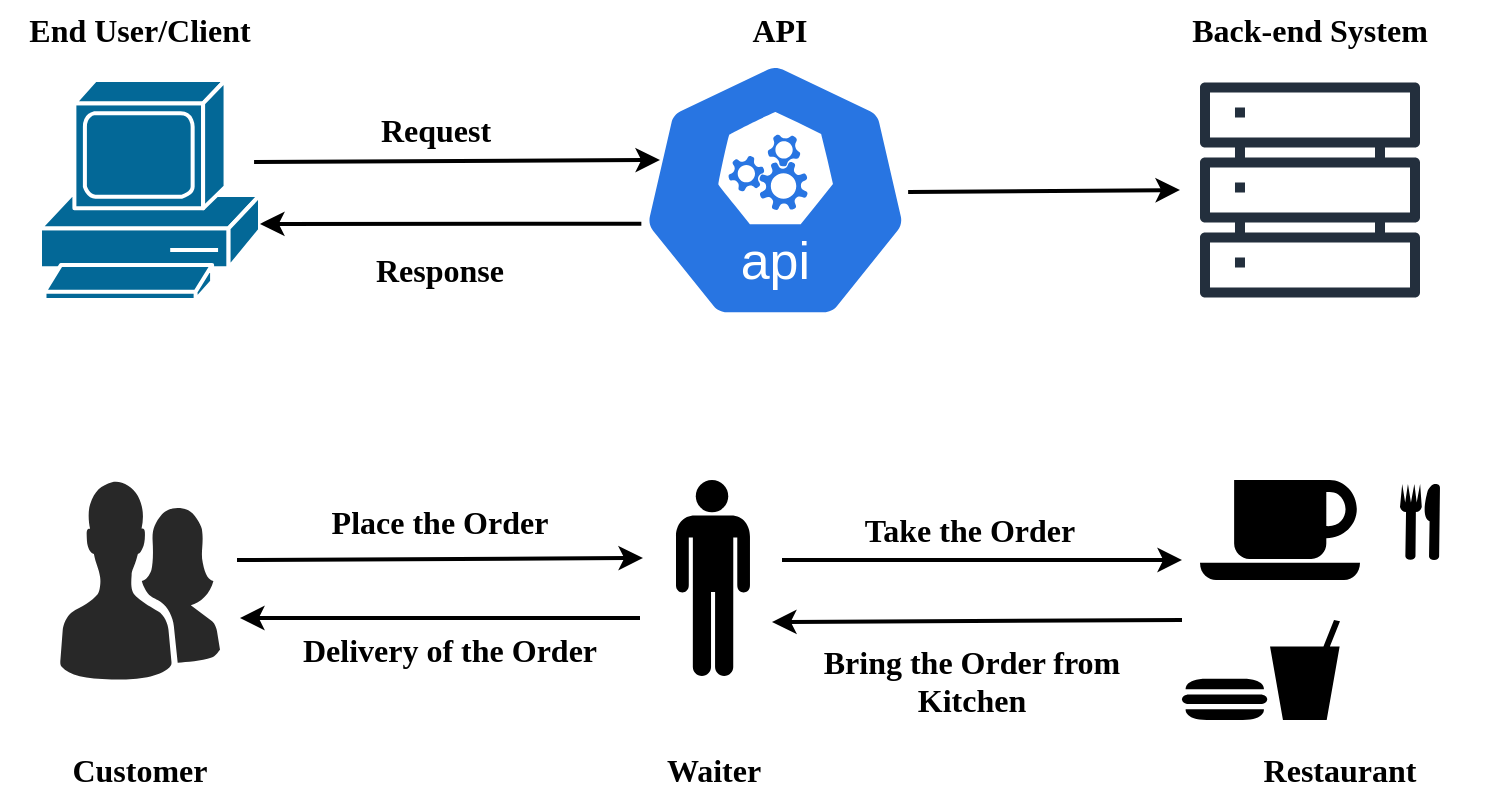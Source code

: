 <mxfile version="24.7.6">
  <diagram name="Page-1" id="e6x3UrIEAg-zx1S_uiJp">
    <mxGraphModel dx="880" dy="434" grid="1" gridSize="10" guides="1" tooltips="1" connect="1" arrows="1" fold="1" page="1" pageScale="1" pageWidth="850" pageHeight="1100" math="0" shadow="0">
      <root>
        <mxCell id="0" />
        <mxCell id="1" parent="0" />
        <mxCell id="Myf7jaz1II2UnpfCdi-W-1" value="" style="shape=mxgraph.cisco.computers_and_peripherals.pc;html=1;pointerEvents=1;dashed=0;fillColor=#036897;strokeColor=#ffffff;strokeWidth=2;verticalLabelPosition=bottom;verticalAlign=top;align=center;outlineConnect=0;" vertex="1" parent="1">
          <mxGeometry x="70" y="160" width="110" height="110" as="geometry" />
        </mxCell>
        <mxCell id="Myf7jaz1II2UnpfCdi-W-2" value="" style="aspect=fixed;sketch=0;html=1;dashed=0;whitespace=wrap;verticalLabelPosition=bottom;verticalAlign=top;fillColor=#2875E2;strokeColor=#ffffff;points=[[0.005,0.63,0],[0.1,0.2,0],[0.9,0.2,0],[0.5,0,0],[0.995,0.63,0],[0.72,0.99,0],[0.5,1,0],[0.28,0.99,0]];shape=mxgraph.kubernetes.icon2;kubernetesLabel=1;prIcon=api" vertex="1" parent="1">
          <mxGeometry x="370" y="150" width="135.42" height="130" as="geometry" />
        </mxCell>
        <mxCell id="Myf7jaz1II2UnpfCdi-W-3" value="" style="sketch=0;outlineConnect=0;fontColor=#232F3E;gradientColor=none;fillColor=#232F3D;strokeColor=none;dashed=0;verticalLabelPosition=bottom;verticalAlign=top;align=center;html=1;fontSize=12;fontStyle=0;aspect=fixed;pointerEvents=1;shape=mxgraph.aws4.servers;" vertex="1" parent="1">
          <mxGeometry x="650" y="160" width="110" height="110" as="geometry" />
        </mxCell>
        <mxCell id="Myf7jaz1II2UnpfCdi-W-5" value="" style="endArrow=classic;html=1;rounded=0;exitX=0.973;exitY=0.373;exitDx=0;exitDy=0;exitPerimeter=0;strokeWidth=2;" edge="1" parent="1" source="Myf7jaz1II2UnpfCdi-W-1">
          <mxGeometry width="50" height="50" relative="1" as="geometry">
            <mxPoint x="190" y="200" as="sourcePoint" />
            <mxPoint x="380" y="200" as="targetPoint" />
          </mxGeometry>
        </mxCell>
        <mxCell id="Myf7jaz1II2UnpfCdi-W-6" value="" style="endArrow=classic;html=1;rounded=0;exitX=0.005;exitY=0.63;exitDx=0;exitDy=0;exitPerimeter=0;strokeWidth=2;entryX=1;entryY=0.654;entryDx=0;entryDy=0;entryPerimeter=0;" edge="1" parent="1" source="Myf7jaz1II2UnpfCdi-W-2" target="Myf7jaz1II2UnpfCdi-W-1">
          <mxGeometry width="50" height="50" relative="1" as="geometry">
            <mxPoint x="130" y="381" as="sourcePoint" />
            <mxPoint x="333" y="380" as="targetPoint" />
          </mxGeometry>
        </mxCell>
        <mxCell id="Myf7jaz1II2UnpfCdi-W-7" value="&lt;font style=&quot;font-size: 16px;&quot; face=&quot;Times New Roman&quot;&gt;&lt;b&gt;Request&amp;nbsp;&lt;/b&gt;&lt;/font&gt;" style="text;html=1;align=center;verticalAlign=middle;whiteSpace=wrap;rounded=0;" vertex="1" parent="1">
          <mxGeometry x="240" y="170" width="60" height="30" as="geometry" />
        </mxCell>
        <mxCell id="Myf7jaz1II2UnpfCdi-W-8" value="&lt;font style=&quot;font-size: 16px;&quot; face=&quot;Times New Roman&quot;&gt;&lt;b&gt;Response&lt;/b&gt;&lt;/font&gt;" style="text;html=1;align=center;verticalAlign=middle;whiteSpace=wrap;rounded=0;" vertex="1" parent="1">
          <mxGeometry x="240" y="240" width="60" height="30" as="geometry" />
        </mxCell>
        <mxCell id="Myf7jaz1II2UnpfCdi-W-9" value="" style="endArrow=classic;html=1;rounded=0;exitX=0.99;exitY=0.508;exitDx=0;exitDy=0;exitPerimeter=0;strokeWidth=2;" edge="1" parent="1" source="Myf7jaz1II2UnpfCdi-W-2">
          <mxGeometry width="50" height="50" relative="1" as="geometry">
            <mxPoint x="520" y="215.5" as="sourcePoint" />
            <mxPoint x="640" y="215" as="targetPoint" />
          </mxGeometry>
        </mxCell>
        <mxCell id="Myf7jaz1II2UnpfCdi-W-10" value="&lt;font style=&quot;font-size: 16px;&quot; face=&quot;Times New Roman&quot;&gt;&lt;b&gt;Back-end System&lt;/b&gt;&lt;/font&gt;" style="text;html=1;align=center;verticalAlign=middle;whiteSpace=wrap;rounded=0;" vertex="1" parent="1">
          <mxGeometry x="635" y="120" width="140" height="30" as="geometry" />
        </mxCell>
        <mxCell id="Myf7jaz1II2UnpfCdi-W-11" value="&lt;font style=&quot;font-size: 16px;&quot; face=&quot;Times New Roman&quot;&gt;&lt;b&gt;End User/Client&lt;/b&gt;&lt;/font&gt;" style="text;html=1;align=center;verticalAlign=middle;whiteSpace=wrap;rounded=0;" vertex="1" parent="1">
          <mxGeometry x="50" y="120" width="140" height="30" as="geometry" />
        </mxCell>
        <mxCell id="Myf7jaz1II2UnpfCdi-W-12" value="&lt;font style=&quot;font-size: 16px;&quot; face=&quot;Times New Roman&quot;&gt;&lt;b&gt;API&lt;/b&gt;&lt;/font&gt;" style="text;html=1;align=center;verticalAlign=middle;whiteSpace=wrap;rounded=0;" vertex="1" parent="1">
          <mxGeometry x="370" y="120" width="140" height="30" as="geometry" />
        </mxCell>
        <mxCell id="Myf7jaz1II2UnpfCdi-W-13" value="" style="verticalLabelPosition=bottom;sketch=0;html=1;fillColor=#282828;strokeColor=none;verticalAlign=top;pointerEvents=1;align=center;shape=mxgraph.cisco_safe.people_places_things_icons.icon2;" vertex="1" parent="1">
          <mxGeometry x="80" y="360" width="80" height="100" as="geometry" />
        </mxCell>
        <mxCell id="Myf7jaz1II2UnpfCdi-W-15" value="" style="shape=mxgraph.signs.people.man_1;html=1;pointerEvents=1;fillColor=#000000;strokeColor=none;verticalLabelPosition=bottom;verticalAlign=top;align=center;" vertex="1" parent="1">
          <mxGeometry x="388" y="360" width="37" height="98" as="geometry" />
        </mxCell>
        <mxCell id="Myf7jaz1II2UnpfCdi-W-16" value="" style="shape=mxgraph.signs.food.coffee;html=1;pointerEvents=1;fillColor=#000000;strokeColor=none;verticalLabelPosition=bottom;verticalAlign=top;align=center;" vertex="1" parent="1">
          <mxGeometry x="650" y="360" width="80" height="50" as="geometry" />
        </mxCell>
        <mxCell id="Myf7jaz1II2UnpfCdi-W-17" value="" style="shape=mxgraph.signs.food.restaurant_1;html=1;pointerEvents=1;fillColor=#000000;strokeColor=none;verticalLabelPosition=bottom;verticalAlign=top;align=center;" vertex="1" parent="1">
          <mxGeometry x="750" y="362" width="20" height="38" as="geometry" />
        </mxCell>
        <mxCell id="Myf7jaz1II2UnpfCdi-W-18" value="" style="shape=mxgraph.signs.food.fast_food;html=1;pointerEvents=1;fillColor=#000000;strokeColor=none;verticalLabelPosition=bottom;verticalAlign=top;align=center;" vertex="1" parent="1">
          <mxGeometry x="641" y="430" width="79" height="50" as="geometry" />
        </mxCell>
        <mxCell id="Myf7jaz1II2UnpfCdi-W-19" value="" style="shape=image;html=1;verticalAlign=top;verticalLabelPosition=bottom;labelBackgroundColor=#ffffff;imageAspect=0;aspect=fixed;image=https://cdn1.iconfinder.com/data/icons/birthday-58/32/Icon-Extra-01-128.png" vertex="1" parent="1">
          <mxGeometry x="726" y="421" width="68" height="68" as="geometry" />
        </mxCell>
        <mxCell id="Myf7jaz1II2UnpfCdi-W-20" value="" style="endArrow=classic;html=1;rounded=0;exitX=0.973;exitY=0.373;exitDx=0;exitDy=0;exitPerimeter=0;strokeWidth=2;" edge="1" parent="1">
          <mxGeometry width="50" height="50" relative="1" as="geometry">
            <mxPoint x="168.5" y="400" as="sourcePoint" />
            <mxPoint x="371.5" y="399" as="targetPoint" />
          </mxGeometry>
        </mxCell>
        <mxCell id="Myf7jaz1II2UnpfCdi-W-21" value="" style="endArrow=classic;html=1;rounded=0;exitX=0.005;exitY=0.63;exitDx=0;exitDy=0;exitPerimeter=0;strokeWidth=2;" edge="1" parent="1">
          <mxGeometry width="50" height="50" relative="1" as="geometry">
            <mxPoint x="370" y="429" as="sourcePoint" />
            <mxPoint x="170" y="429" as="targetPoint" />
          </mxGeometry>
        </mxCell>
        <mxCell id="Myf7jaz1II2UnpfCdi-W-22" value="&lt;font style=&quot;font-size: 16px;&quot; face=&quot;Times New Roman&quot;&gt;&lt;b&gt;Customer&lt;/b&gt;&lt;/font&gt;" style="text;html=1;align=center;verticalAlign=middle;whiteSpace=wrap;rounded=0;" vertex="1" parent="1">
          <mxGeometry x="50" y="490" width="140" height="30" as="geometry" />
        </mxCell>
        <mxCell id="Myf7jaz1II2UnpfCdi-W-23" value="&lt;font style=&quot;font-size: 16px;&quot; face=&quot;Times New Roman&quot;&gt;&lt;b&gt;Waiter&lt;/b&gt;&lt;/font&gt;" style="text;html=1;align=center;verticalAlign=middle;whiteSpace=wrap;rounded=0;" vertex="1" parent="1">
          <mxGeometry x="336.5" y="490" width="140" height="30" as="geometry" />
        </mxCell>
        <mxCell id="Myf7jaz1II2UnpfCdi-W-25" value="&lt;font face=&quot;Times New Roman&quot;&gt;&lt;span style=&quot;font-size: 16px;&quot;&gt;&lt;b&gt;Restaurant&lt;/b&gt;&lt;/span&gt;&lt;/font&gt;" style="text;html=1;align=center;verticalAlign=middle;whiteSpace=wrap;rounded=0;" vertex="1" parent="1">
          <mxGeometry x="650" y="490" width="140" height="30" as="geometry" />
        </mxCell>
        <mxCell id="Myf7jaz1II2UnpfCdi-W-26" value="" style="endArrow=classic;html=1;rounded=0;exitX=0.99;exitY=0.508;exitDx=0;exitDy=0;exitPerimeter=0;strokeWidth=2;" edge="1" parent="1">
          <mxGeometry width="50" height="50" relative="1" as="geometry">
            <mxPoint x="441" y="400" as="sourcePoint" />
            <mxPoint x="641" y="400" as="targetPoint" />
          </mxGeometry>
        </mxCell>
        <mxCell id="Myf7jaz1II2UnpfCdi-W-27" value="&lt;font style=&quot;font-size: 16px;&quot; face=&quot;Times New Roman&quot;&gt;&lt;b&gt;Place the Order&lt;/b&gt;&lt;/font&gt;" style="text;html=1;align=center;verticalAlign=middle;whiteSpace=wrap;rounded=0;" vertex="1" parent="1">
          <mxGeometry x="205" y="366" width="130" height="30" as="geometry" />
        </mxCell>
        <mxCell id="Myf7jaz1II2UnpfCdi-W-28" value="&lt;font style=&quot;font-size: 16px;&quot; face=&quot;Times New Roman&quot;&gt;&lt;b&gt;Delivery of the Order&lt;/b&gt;&lt;/font&gt;" style="text;html=1;align=center;verticalAlign=middle;whiteSpace=wrap;rounded=0;" vertex="1" parent="1">
          <mxGeometry x="195" y="430" width="160" height="30" as="geometry" />
        </mxCell>
        <mxCell id="Myf7jaz1II2UnpfCdi-W-29" value="" style="endArrow=classic;html=1;rounded=0;exitX=0.005;exitY=0.63;exitDx=0;exitDy=0;exitPerimeter=0;strokeWidth=2;" edge="1" parent="1">
          <mxGeometry width="50" height="50" relative="1" as="geometry">
            <mxPoint x="641" y="430" as="sourcePoint" />
            <mxPoint x="436" y="431" as="targetPoint" />
          </mxGeometry>
        </mxCell>
        <mxCell id="Myf7jaz1II2UnpfCdi-W-30" value="&lt;font style=&quot;font-size: 16px;&quot; face=&quot;Times New Roman&quot;&gt;&lt;b&gt;Take the Order&lt;/b&gt;&lt;/font&gt;" style="text;html=1;align=center;verticalAlign=middle;whiteSpace=wrap;rounded=0;" vertex="1" parent="1">
          <mxGeometry x="470" y="370" width="130" height="30" as="geometry" />
        </mxCell>
        <mxCell id="Myf7jaz1II2UnpfCdi-W-31" value="&lt;div style=&quot;text-align: center;&quot;&gt;&lt;span style=&quot;background-color: initial; font-size: 16px;&quot;&gt;&lt;font face=&quot;Times New Roman&quot;&gt;&lt;b&gt;Bring the Order from Kitchen&lt;/b&gt;&lt;/font&gt;&lt;/span&gt;&lt;/div&gt;" style="text;whiteSpace=wrap;html=1;" vertex="1" parent="1">
          <mxGeometry x="440" y="435" width="190" height="40" as="geometry" />
        </mxCell>
      </root>
    </mxGraphModel>
  </diagram>
</mxfile>
